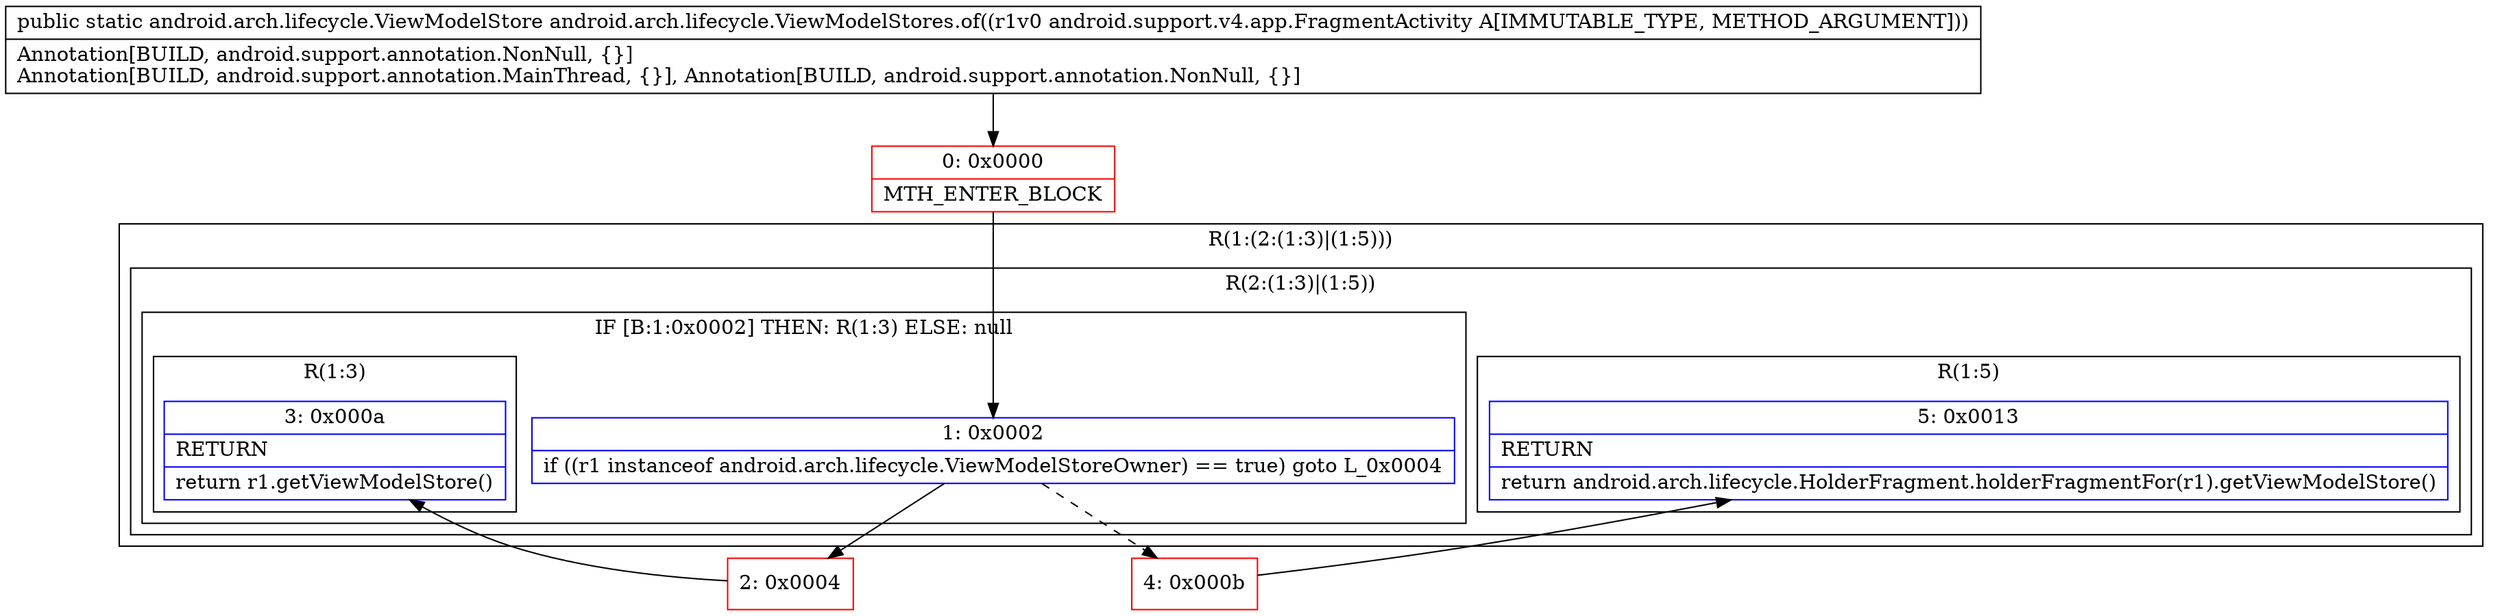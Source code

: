 digraph "CFG forandroid.arch.lifecycle.ViewModelStores.of(Landroid\/support\/v4\/app\/FragmentActivity;)Landroid\/arch\/lifecycle\/ViewModelStore;" {
subgraph cluster_Region_730314888 {
label = "R(1:(2:(1:3)|(1:5)))";
node [shape=record,color=blue];
subgraph cluster_Region_362863359 {
label = "R(2:(1:3)|(1:5))";
node [shape=record,color=blue];
subgraph cluster_IfRegion_2141490010 {
label = "IF [B:1:0x0002] THEN: R(1:3) ELSE: null";
node [shape=record,color=blue];
Node_1 [shape=record,label="{1\:\ 0x0002|if ((r1 instanceof android.arch.lifecycle.ViewModelStoreOwner) == true) goto L_0x0004\l}"];
subgraph cluster_Region_1457341676 {
label = "R(1:3)";
node [shape=record,color=blue];
Node_3 [shape=record,label="{3\:\ 0x000a|RETURN\l|return r1.getViewModelStore()\l}"];
}
}
subgraph cluster_Region_1082717511 {
label = "R(1:5)";
node [shape=record,color=blue];
Node_5 [shape=record,label="{5\:\ 0x0013|RETURN\l|return android.arch.lifecycle.HolderFragment.holderFragmentFor(r1).getViewModelStore()\l}"];
}
}
}
Node_0 [shape=record,color=red,label="{0\:\ 0x0000|MTH_ENTER_BLOCK\l}"];
Node_2 [shape=record,color=red,label="{2\:\ 0x0004}"];
Node_4 [shape=record,color=red,label="{4\:\ 0x000b}"];
MethodNode[shape=record,label="{public static android.arch.lifecycle.ViewModelStore android.arch.lifecycle.ViewModelStores.of((r1v0 android.support.v4.app.FragmentActivity A[IMMUTABLE_TYPE, METHOD_ARGUMENT]))  | Annotation[BUILD, android.support.annotation.NonNull, \{\}]\lAnnotation[BUILD, android.support.annotation.MainThread, \{\}], Annotation[BUILD, android.support.annotation.NonNull, \{\}]\l}"];
MethodNode -> Node_0;
Node_1 -> Node_2;
Node_1 -> Node_4[style=dashed];
Node_0 -> Node_1;
Node_2 -> Node_3;
Node_4 -> Node_5;
}

